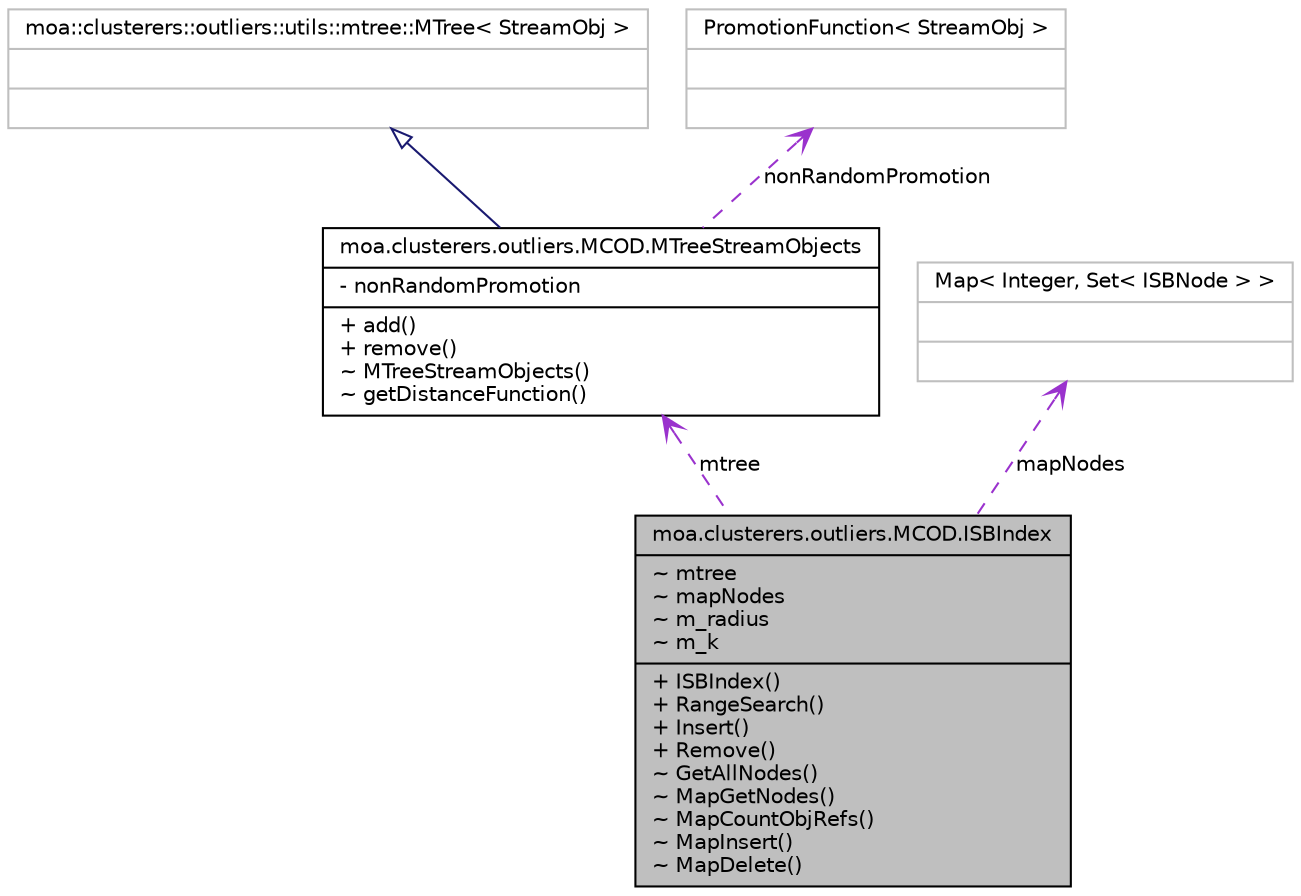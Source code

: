 digraph G
{
  edge [fontname="Helvetica",fontsize="10",labelfontname="Helvetica",labelfontsize="10"];
  node [fontname="Helvetica",fontsize="10",shape=record];
  Node1 [label="{moa.clusterers.outliers.MCOD.ISBIndex\n|~ mtree\l~ mapNodes\l~ m_radius\l~ m_k\l|+ ISBIndex()\l+ RangeSearch()\l+ Insert()\l+ Remove()\l~ GetAllNodes()\l~ MapGetNodes()\l~ MapCountObjRefs()\l~ MapInsert()\l~ MapDelete()\l}",height=0.2,width=0.4,color="black", fillcolor="grey75", style="filled" fontcolor="black"];
  Node2 -> Node1 [dir=back,color="darkorchid3",fontsize="10",style="dashed",label="mtree",arrowtail="open",fontname="Helvetica"];
  Node2 [label="{moa.clusterers.outliers.MCOD.MTreeStreamObjects\n|- nonRandomPromotion\l|+ add()\l+ remove()\l~ MTreeStreamObjects()\l~ getDistanceFunction()\l}",height=0.2,width=0.4,color="black", fillcolor="white", style="filled",URL="$classmoa_1_1clusterers_1_1outliers_1_1MCOD_1_1MTreeStreamObjects.html"];
  Node3 -> Node2 [dir=back,color="midnightblue",fontsize="10",style="solid",arrowtail="empty",fontname="Helvetica"];
  Node3 [label="{moa::clusterers::outliers::utils::mtree::MTree\< StreamObj \>\n||}",height=0.2,width=0.4,color="grey75", fillcolor="white", style="filled"];
  Node4 -> Node2 [dir=back,color="darkorchid3",fontsize="10",style="dashed",label="nonRandomPromotion",arrowtail="open",fontname="Helvetica"];
  Node4 [label="{PromotionFunction\< StreamObj \>\n||}",height=0.2,width=0.4,color="grey75", fillcolor="white", style="filled"];
  Node5 -> Node1 [dir=back,color="darkorchid3",fontsize="10",style="dashed",label="mapNodes",arrowtail="open",fontname="Helvetica"];
  Node5 [label="{Map\< Integer, Set\< ISBNode \> \>\n||}",height=0.2,width=0.4,color="grey75", fillcolor="white", style="filled"];
}

